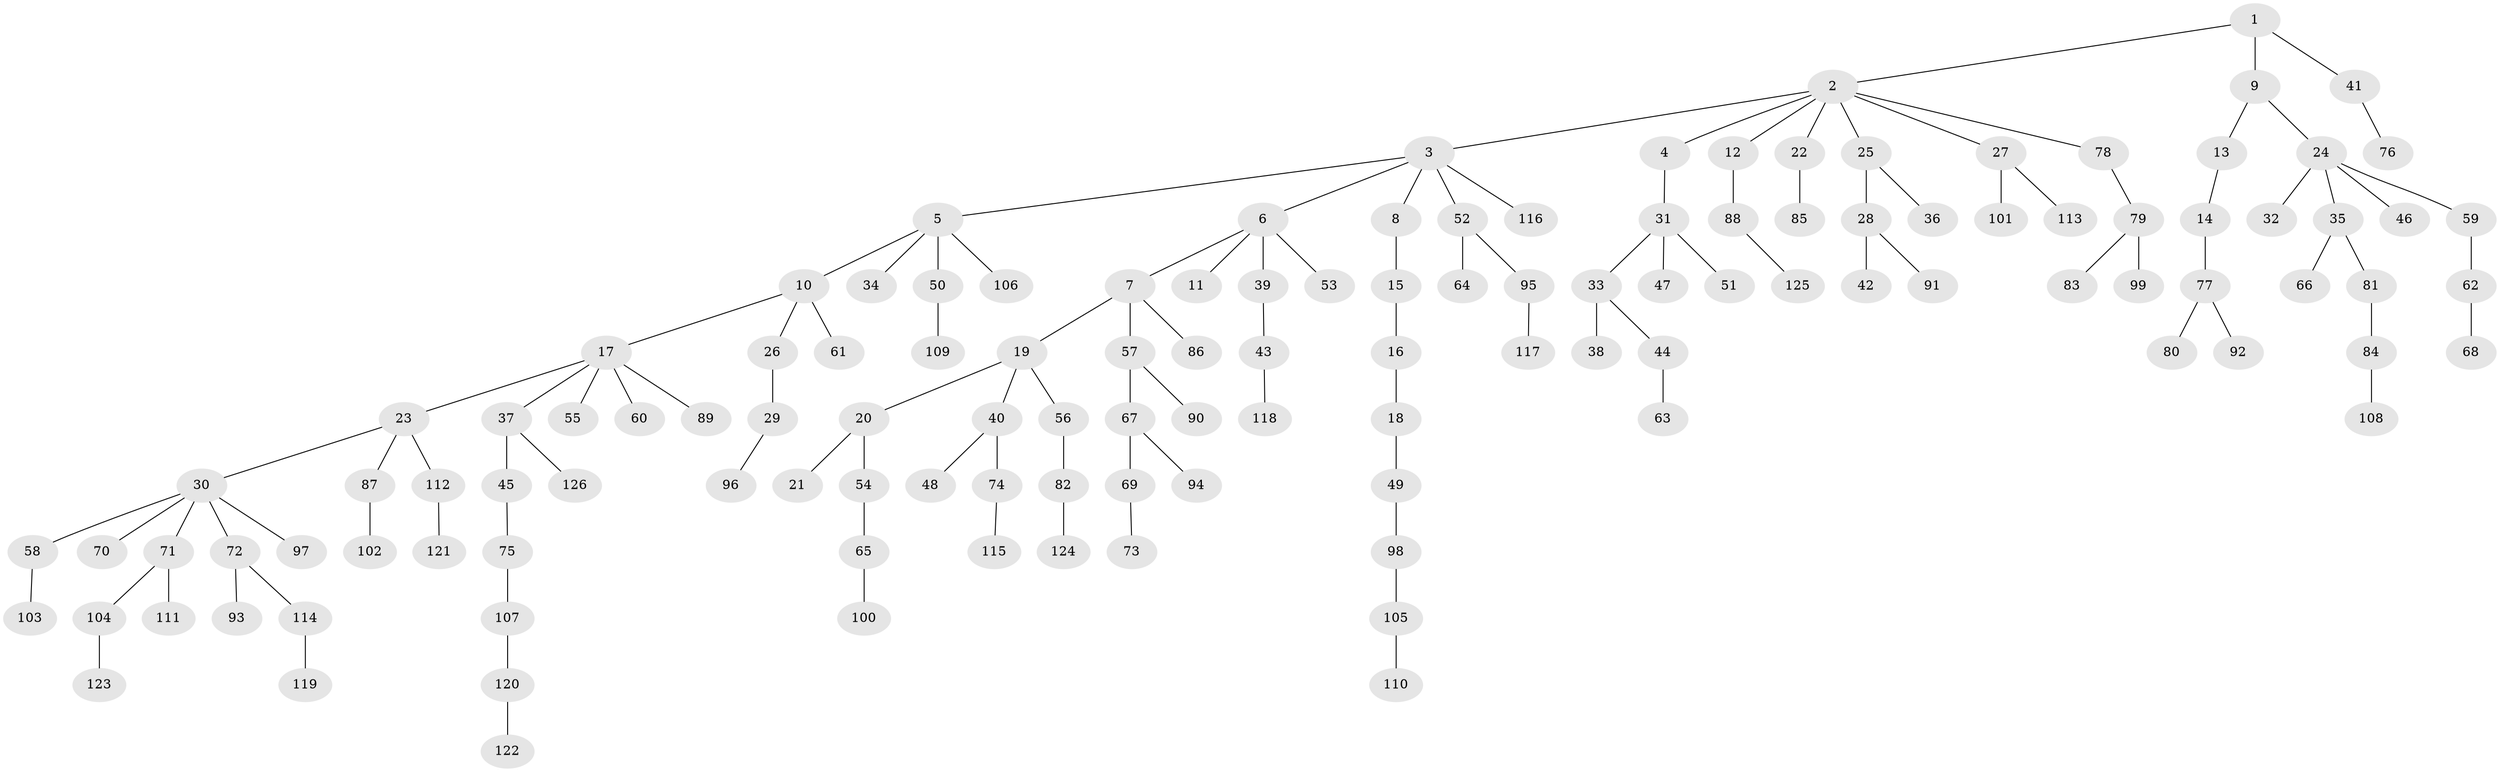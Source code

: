 // Generated by graph-tools (version 1.1) at 2025/52/03/09/25 04:52:23]
// undirected, 126 vertices, 125 edges
graph export_dot {
graph [start="1"]
  node [color=gray90,style=filled];
  1;
  2;
  3;
  4;
  5;
  6;
  7;
  8;
  9;
  10;
  11;
  12;
  13;
  14;
  15;
  16;
  17;
  18;
  19;
  20;
  21;
  22;
  23;
  24;
  25;
  26;
  27;
  28;
  29;
  30;
  31;
  32;
  33;
  34;
  35;
  36;
  37;
  38;
  39;
  40;
  41;
  42;
  43;
  44;
  45;
  46;
  47;
  48;
  49;
  50;
  51;
  52;
  53;
  54;
  55;
  56;
  57;
  58;
  59;
  60;
  61;
  62;
  63;
  64;
  65;
  66;
  67;
  68;
  69;
  70;
  71;
  72;
  73;
  74;
  75;
  76;
  77;
  78;
  79;
  80;
  81;
  82;
  83;
  84;
  85;
  86;
  87;
  88;
  89;
  90;
  91;
  92;
  93;
  94;
  95;
  96;
  97;
  98;
  99;
  100;
  101;
  102;
  103;
  104;
  105;
  106;
  107;
  108;
  109;
  110;
  111;
  112;
  113;
  114;
  115;
  116;
  117;
  118;
  119;
  120;
  121;
  122;
  123;
  124;
  125;
  126;
  1 -- 2;
  1 -- 9;
  1 -- 41;
  2 -- 3;
  2 -- 4;
  2 -- 12;
  2 -- 22;
  2 -- 25;
  2 -- 27;
  2 -- 78;
  3 -- 5;
  3 -- 6;
  3 -- 8;
  3 -- 52;
  3 -- 116;
  4 -- 31;
  5 -- 10;
  5 -- 34;
  5 -- 50;
  5 -- 106;
  6 -- 7;
  6 -- 11;
  6 -- 39;
  6 -- 53;
  7 -- 19;
  7 -- 57;
  7 -- 86;
  8 -- 15;
  9 -- 13;
  9 -- 24;
  10 -- 17;
  10 -- 26;
  10 -- 61;
  12 -- 88;
  13 -- 14;
  14 -- 77;
  15 -- 16;
  16 -- 18;
  17 -- 23;
  17 -- 37;
  17 -- 55;
  17 -- 60;
  17 -- 89;
  18 -- 49;
  19 -- 20;
  19 -- 40;
  19 -- 56;
  20 -- 21;
  20 -- 54;
  22 -- 85;
  23 -- 30;
  23 -- 87;
  23 -- 112;
  24 -- 32;
  24 -- 35;
  24 -- 46;
  24 -- 59;
  25 -- 28;
  25 -- 36;
  26 -- 29;
  27 -- 101;
  27 -- 113;
  28 -- 42;
  28 -- 91;
  29 -- 96;
  30 -- 58;
  30 -- 70;
  30 -- 71;
  30 -- 72;
  30 -- 97;
  31 -- 33;
  31 -- 47;
  31 -- 51;
  33 -- 38;
  33 -- 44;
  35 -- 66;
  35 -- 81;
  37 -- 45;
  37 -- 126;
  39 -- 43;
  40 -- 48;
  40 -- 74;
  41 -- 76;
  43 -- 118;
  44 -- 63;
  45 -- 75;
  49 -- 98;
  50 -- 109;
  52 -- 64;
  52 -- 95;
  54 -- 65;
  56 -- 82;
  57 -- 67;
  57 -- 90;
  58 -- 103;
  59 -- 62;
  62 -- 68;
  65 -- 100;
  67 -- 69;
  67 -- 94;
  69 -- 73;
  71 -- 104;
  71 -- 111;
  72 -- 93;
  72 -- 114;
  74 -- 115;
  75 -- 107;
  77 -- 80;
  77 -- 92;
  78 -- 79;
  79 -- 83;
  79 -- 99;
  81 -- 84;
  82 -- 124;
  84 -- 108;
  87 -- 102;
  88 -- 125;
  95 -- 117;
  98 -- 105;
  104 -- 123;
  105 -- 110;
  107 -- 120;
  112 -- 121;
  114 -- 119;
  120 -- 122;
}
